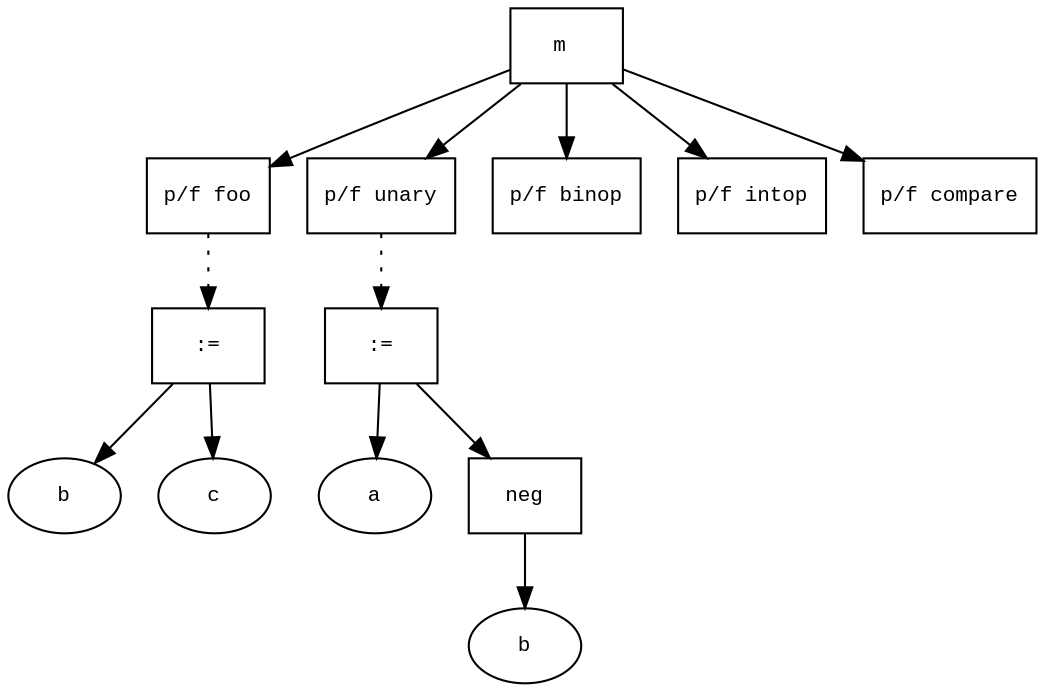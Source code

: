 digraph AST {
  graph [fontname="Times New Roman",fontsize=10];
  node  [fontname="Courier New",fontsize=10];
  edge  [fontname="Times New Roman",fontsize=10];

  node0 [label="m ",shape=box];
  node4 [label="p/f foo",shape=box];
  node8 [label=":=",shape=box];
  node6 [label="b",shape=ellipse];
  node8->node6;
  node7 [label="c",shape=ellipse];
  node8->node7;
  node4 -> node8 [style=dotted];
  node0 -> node4;
  node14 [label="p/f unary",shape=box];
  node18 [label=":=",shape=box];
  node15 [label="a",shape=ellipse];
  node18->node15;
  node17 [label="neg",shape=box];
  node16 [label="b",shape=ellipse];
  node17->node16;
  node18->node17;
  node14 -> node18 [style=dotted];
  node0 -> node14;
  node25 [label="p/f binop",shape=box];
  node0 -> node25;
  node44 [label="p/f intop",shape=box];
  node0 -> node44;
  node53 [label="p/f compare",shape=box];
  node0 -> node53;
}
